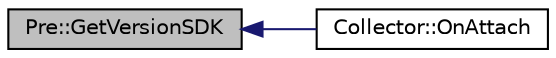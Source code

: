 digraph "Pre::GetVersionSDK"
{
  edge [fontname="Helvetica",fontsize="10",labelfontname="Helvetica",labelfontsize="10"];
  node [fontname="Helvetica",fontsize="10",shape=record];
  rankdir="LR";
  Node481 [label="Pre::GetVersionSDK",height=0.2,width=0.4,color="black", fillcolor="grey75", style="filled", fontcolor="black"];
  Node481 -> Node482 [dir="back",color="midnightblue",fontsize="10",style="solid",fontname="Helvetica"];
  Node482 [label="Collector::OnAttach",height=0.2,width=0.4,color="black", fillcolor="white", style="filled",URL="$class_collector.html#a083060f2bf00f965496c44de767cd7a1",tooltip="Execute the plugin. "];
}

